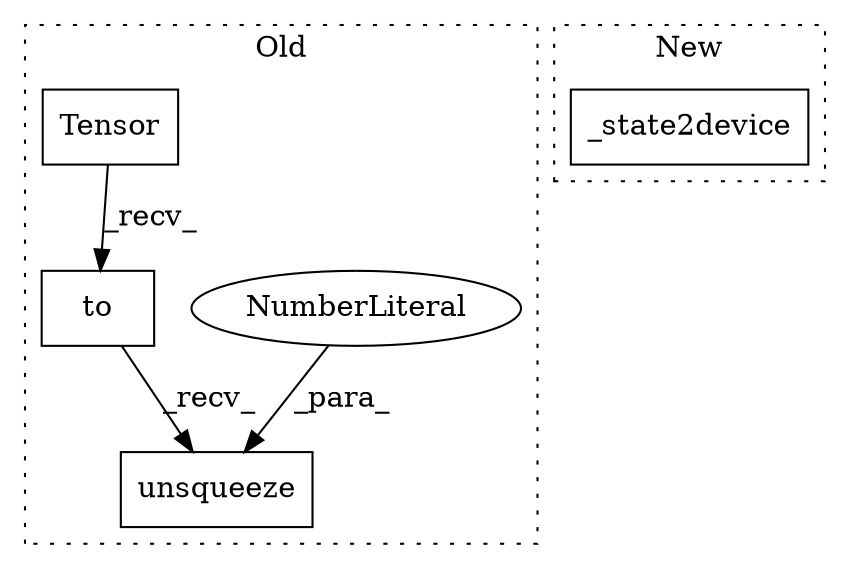 digraph G {
subgraph cluster0 {
1 [label="to" a="32" s="1417,1426" l="3,1" shape="box"];
3 [label="unsqueeze" a="32" s="1428,1439" l="10,1" shape="box"];
4 [label="NumberLiteral" a="34" s="1438" l="1" shape="ellipse"];
5 [label="Tensor" a="32" s="1403,1415" l="7,1" shape="box"];
label = "Old";
style="dotted";
}
subgraph cluster1 {
2 [label="_state2device" a="32" s="1896,1922" l="14,1" shape="box"];
label = "New";
style="dotted";
}
1 -> 3 [label="_recv_"];
4 -> 3 [label="_para_"];
5 -> 1 [label="_recv_"];
}